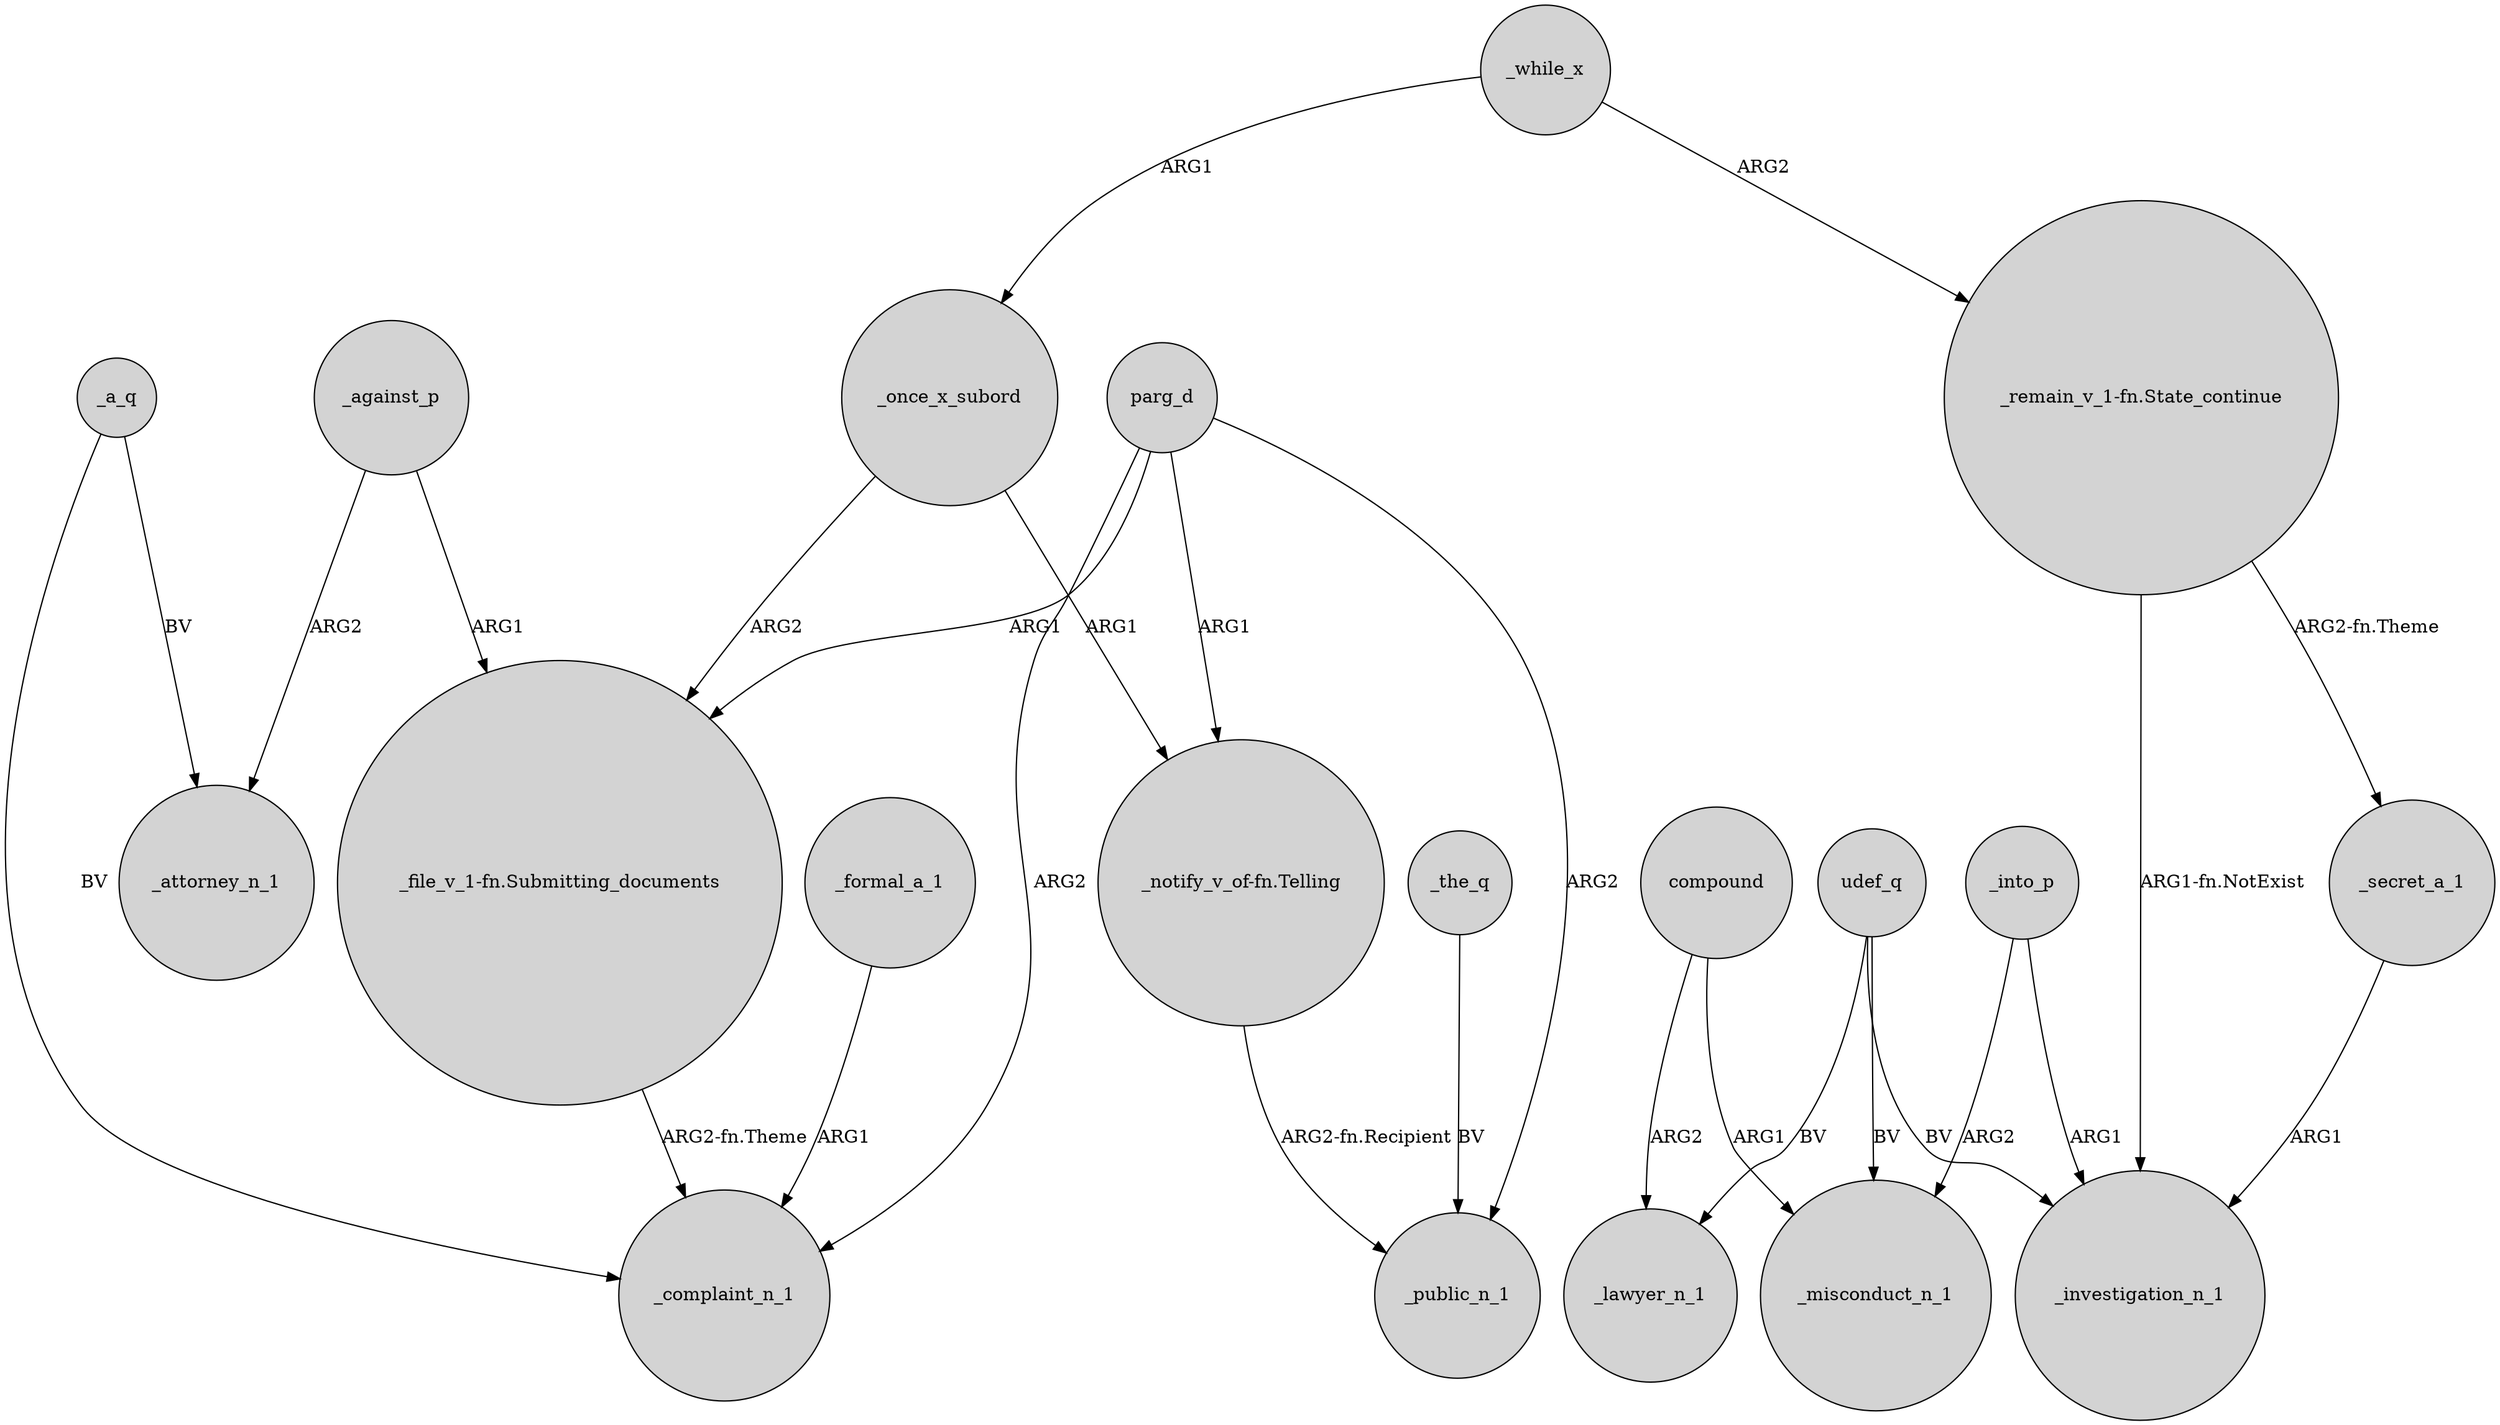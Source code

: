 digraph {
	node [shape=circle style=filled]
	_a_q -> _attorney_n_1 [label=BV]
	udef_q -> _investigation_n_1 [label=BV]
	_a_q -> _complaint_n_1 [label=BV]
	_against_p -> "_file_v_1-fn.Submitting_documents" [label=ARG1]
	_into_p -> _investigation_n_1 [label=ARG1]
	parg_d -> "_notify_v_of-fn.Telling" [label=ARG1]
	_against_p -> _attorney_n_1 [label=ARG2]
	"_remain_v_1-fn.State_continue" -> _secret_a_1 [label="ARG2-fn.Theme"]
	"_file_v_1-fn.Submitting_documents" -> _complaint_n_1 [label="ARG2-fn.Theme"]
	"_remain_v_1-fn.State_continue" -> _investigation_n_1 [label="ARG1-fn.NotExist"]
	parg_d -> "_file_v_1-fn.Submitting_documents" [label=ARG1]
	_secret_a_1 -> _investigation_n_1 [label=ARG1]
	udef_q -> _misconduct_n_1 [label=BV]
	parg_d -> _complaint_n_1 [label=ARG2]
	_the_q -> _public_n_1 [label=BV]
	_once_x_subord -> "_file_v_1-fn.Submitting_documents" [label=ARG2]
	parg_d -> _public_n_1 [label=ARG2]
	udef_q -> _lawyer_n_1 [label=BV]
	_formal_a_1 -> _complaint_n_1 [label=ARG1]
	_once_x_subord -> "_notify_v_of-fn.Telling" [label=ARG1]
	_into_p -> _misconduct_n_1 [label=ARG2]
	compound -> _misconduct_n_1 [label=ARG1]
	compound -> _lawyer_n_1 [label=ARG2]
	_while_x -> _once_x_subord [label=ARG1]
	"_notify_v_of-fn.Telling" -> _public_n_1 [label="ARG2-fn.Recipient"]
	_while_x -> "_remain_v_1-fn.State_continue" [label=ARG2]
}

